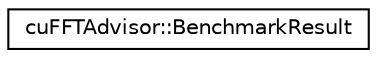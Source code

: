 digraph "Graphical Class Hierarchy"
{
  edge [fontname="Helvetica",fontsize="10",labelfontname="Helvetica",labelfontsize="10"];
  node [fontname="Helvetica",fontsize="10",shape=record];
  rankdir="LR";
  Node0 [label="cuFFTAdvisor::BenchmarkResult",height=0.2,width=0.4,color="black", fillcolor="white", style="filled",URL="$classcuFFTAdvisor_1_1BenchmarkResult.html"];
}
